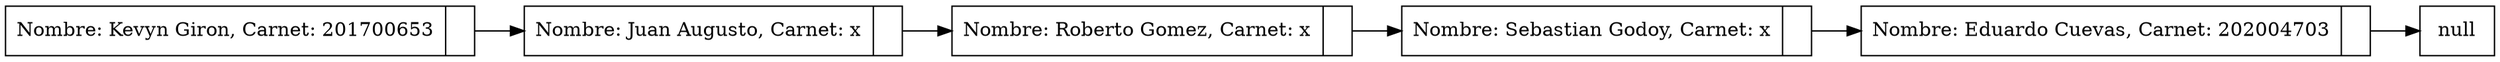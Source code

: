 digraph cola{
rankdir=LR;
node[shape = record];
nodonull2[label="null"];
nodo0[label="{Nombre: Kevyn Giron, Carnet: 201700653|}"];
nodo1[label="{Nombre: Juan Augusto, Carnet: x|}"];
nodo2[label="{Nombre: Roberto Gomez, Carnet: x|}"];
nodo3[label="{Nombre: Sebastian Godoy, Carnet: x|}"];
nodo4[label="{Nombre: Eduardo Cuevas, Carnet: 202004703|}"];
nodo0->nodo1;
nodo1->nodo2;
nodo2->nodo3;
nodo3->nodo4;
nodo4->nodonull2;
}